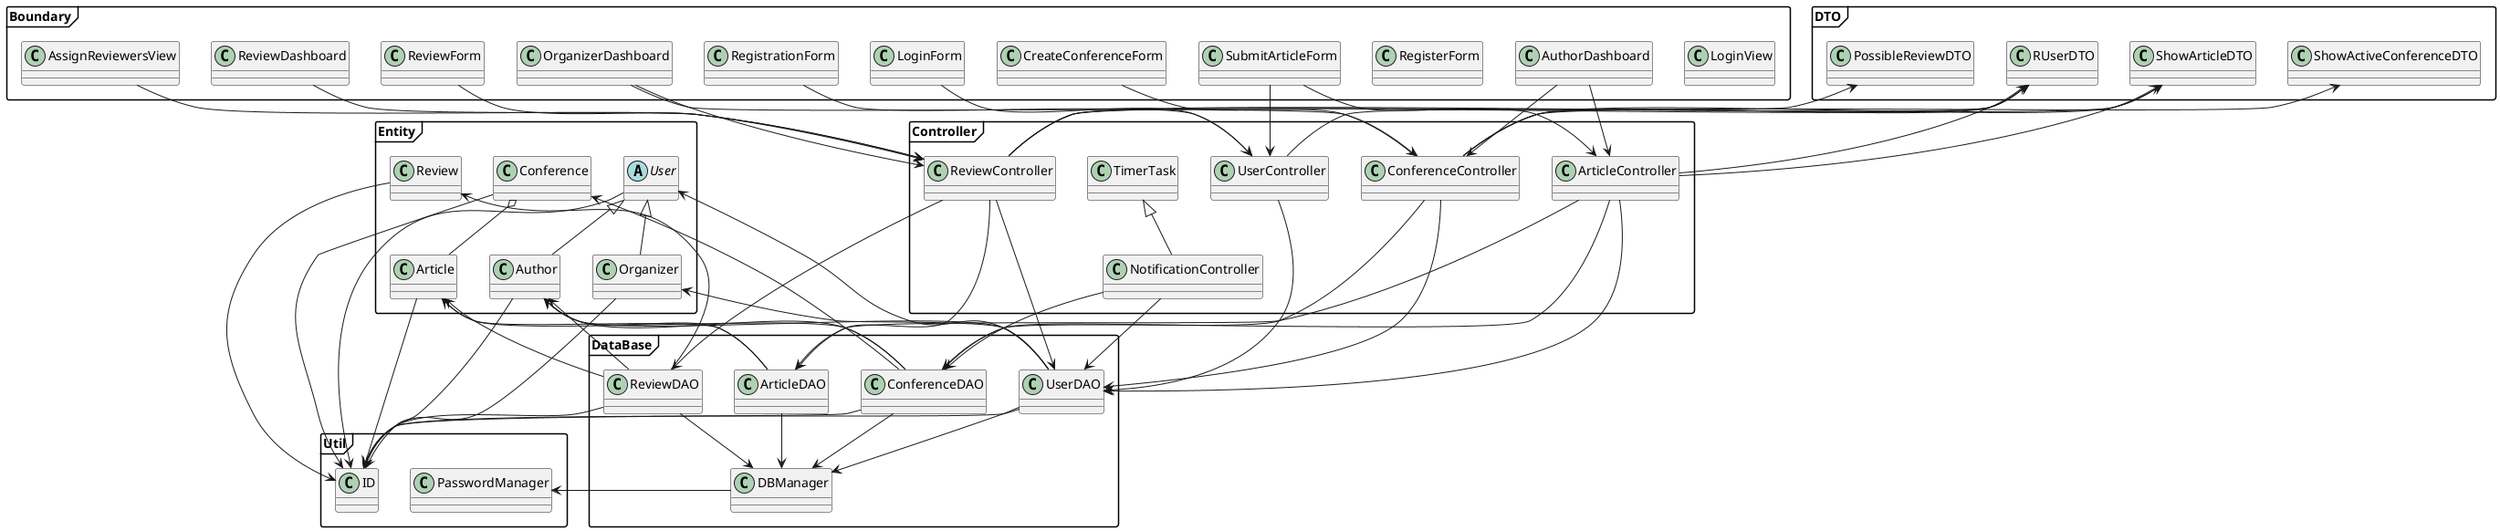 @startuml
skinparam packageStyle frame
top to bottom direction

package Util {
    class ID { }
    class PasswordManager { }
}

package DataBase {
  class UserDAO {
    /'
     ' + getUserRoleByID(userId: String): String		
     ' + getUserByID(userId: String): User
     ' + isUserPresentByID(userId: String): boolean
     ' + isUserPresentByEmail(email: String): boolean
     ' + getUserIdByEmail(email: String): int
     ' + getAllAuthors(): List<User>
     ' + saveUser(user: User): void
     '/
  }
  
  class ConferenceDAO {
    /'
     ' + getConferenceByID(id: ID): Conference
     ' + isConferencePresentByID(id: ID): boolean
     ' + getAllConferences(): ArrayList<Conference>
     ' + getActiveConferences(): ArrayList<Conference>
     ' + saveConference(conf: Conference): void
     ' + getArticlesByConference(conf_id: ID): ArrayList<Article>
     '/
  }
  
  class ArticleDAO {
    /'
     ' + saveArticle(art: Article): void
     ' + getArticlesByAuthor(id_aut: ID): ArrayList<Article>
     ' + getArticleByID(id: ID): Article
     ' + isArticlePresentByID(id: ID): boolean
     ' + updateTitle(artid: ID, newTitle: String): void
     ' + updateAbstract(artid: ID, newAbstract: String): void
     '/
  }
  
  class ReviewDAO {
    /'
     ' + hasConflictOfInterest(idArt: ID, idUser: ID): boolean
     ' + assignReviewer(idArt: ID, idUser: ID): void
     ' + getReviewersForArticle(idArt: ID): ArrayList<String>
     ' + updateArticleStatus(id: ID, status: String): void
     '/
  }

  class DBManager {
'    + getConnectio(): ODBConnection
  }

  UserDAO --> DBManager
  ConferenceDAO --> DBManager
  ArticleDAO --> DBManager
  ReviewDAO --> DBManager
}

package Entity {

  abstract class User {
    /'
     ' - id: int
     ' - name: String
     ' - lastName: String
     ' - email: String
     ' - Affiliazione: String
     ' # User(aff: String, email: String, lastName: String, name: String, password: String, id: ID);
     ' # User(aff: String, email: String, lastName: String, name: String, password: String);
     ' # User(u: User)
     ' + getId(): ID
     ' + getName(): String
     ' + getLastName(): String
     ' + getAffiliazione(): String
     ' + getEmail(): String
     ' + getPassword(): String
     ' + {abstract} getRole(): String 
     ' + setAffiliazione(aff: String): void
     ' + setEmail(email: String): void
     '/
  }

  class Author {
    /'
     ' - final role: String
     ' + Author(aff: String, email: String, lastName: String, name: String, password: String, id: String)
     ' + Author(a: Author)		
     ' + getRole(): String
     '/
  }

  class Organizer {
    /'
     ' - final role: String
     ' + Organizer(aff: String, email: String, lastName: String, name: String, password: String, id: String)
     ' + Organizer(o: Organizer)
     ' + getRole(): String
     '/
  }

  class Article {
    /'
     ' - title: String
     ' - abstr: String
     ' - authors: ArrayList<Author>
     ' + Articolo(id: ID, abstr: String, autori: ArrayList<Author>, titolo: String)
     ' + Articolo(a: Articolo)
     ' + getAuthors(): ArrayList<Author>
     ' + getAbstract: String
     ' + getTitle: String
     ' + getId: ID
     '/
  }
  
  class Conference {
    /'
     ' - title: String
     ' - description: String
     ' - deadline: Date
     ' - articles: ArrayList<Article>
     ' + Conference(deadline: Date, title: String, description: String, id: ID, organizer: ID);
     ' + Conference(conf: Conference)
     ' + getTitle(): String
     ' + getDescription(): String
     ' + getDeadline(): Date
     ' + getArticles(): ArrayList<Article>
     ' + getId: ID
     ' + getOrganizer: String
     ' + nearDeadline: boolean
     '/
   }

   class Review {

   }	

  User <|-- Author
  User <|-- Organizer
  Conference o-- Article
}

package Controller {

  class UserController {
    /'
     ' - user_dao: UserDAO
     ' + UserController();
     ' + registerUser(String affiliazione, String email, String lastname, String name, String password, String ruole): RUserDTO
     ' + login(email: String, password: String): RUserDTO
     ' + getRAuthorBYEmail (Email: String): RUserDTO
     ' + getCooAythors(email: String): ArrayList<RUSerDTO>
     '/
  }

  class ConferenceController {
    /'
     ' - user_dao: UserDAO
     ' - conf_dao: ConferenceDAO
     ' + ConferenceController(),
     ' + createConference(LocalDate scadenza, String title, String descr, ID id, RUserDTO org): boolean
     ' + getActiveConferences(): ArrayList<ShowActiveConferenceDTO>
     ' + getArticlesByConference(ID: ID_conference): ArrayList<ShowArticleDTO>
     '/
  }
  
  class ArticleController {
    /'
     ' - art_dao: ArticleDAO
     ' - user_dao: UserDAO
     ' - conf_dao: ConferenceDAO
     ' + ArticleController (),
     ' + submitArticle(String article_titolo, String article_abstrct,  ArrayList<RUserDTO> article_autori, ID id_conf): boolean
     ' + getArticleByAuthor(ID authorID): ArrayList<ShowArticleDTO>
     '/
  }

  class ReviewController {
    /'
     ' - reviewer_dao: ReviewDAO
     ' - user_dao: UserDAO
     ' - article_dao: ArticleDAO
     ' + ReviewController();
     ' + assignReviewer(ID articleID, ArrayList<PossibleReviewDTO> list_reviewer_selected): boolean
     ' + getListReviewer(ID articleID): ArrayList<PossibleReviewDTO>
     ' + updateArticleStatus (ID id_article, String status): boolean
     '/
  }

  class NotificationController {
    /'
     ' - conf_dao: ConferenceDAO
     ' - user_dao: UserDAO
     ' + NotificationController(),
     ' + sendNotificationDeadline(): void
     ' + creatMessage(String aut_name, String aut_lastname, ArrayList<String> conf_title): String
     ' + sendEmail (String email_d, String msg, String subject): void
     ' + run(): void
     '/
  }

TimerTask <|-- NotificationController

}

package Boundary {
  class LoginView {
    /'
     ' + showLoginForm()
     ' + showRegistretionForm()
     ' + handleLogin()
     ' + handleRegistration()
     '/
  }
  class LoginForm{
    /'
     ' +displayForm()
     ' +submitLogin()
     '/
  }
  class RegisterForm{
    /'
     ' +displayForm()
     ' +submitRegistration()
     '/
  }
  
  class AuthorDashboard {
    /'
     ' + showActiveConferences()
     ' + showSubmittedArticles()
     '/
  }
  
  class SubmitArticleForm {
    /'
     ' + displayForm()
     ' + submitArticle()
     '/
  }
  
  class OrganizerDashboard {
    /'
     ' + showConferenceList()
     ' + viewStats()
     '/
  }
  
  class CreateConferenceForm {
    /'
     ' + displayForm()
     ' + createConference()
     '/
  }
  
  class AssignReviewersView {
    /'
     ' + showPendingArticles()
     ' + assignReviewers()
     '/
  }
  class ReviewForm {
  }
  class ReviewDashboard {
  }
  class RegistrationForm {
  }
  
}

package DTO{

    class PossibleReviewDTO {
        /'
	 ' - id: ID 
         ' - name: String
         ' - lastname: String
         ' - affiliazione: String
         ' + PossibleReviewDTO(id: ID, name: String, lastname: String, affiliazione: String),
         ' + PossibleReviewDTO(autore: Author),
         ' + getId(): ID
         ' + getName(): String
         ' + getLastname(): String
         ' + getAffiliation(): String
	 '/
    }

    class RUserDTO {
        /'
	 ' - name: String
         ' - lastname: String
         ' - email: String
         ' - affiliazione: String
         ' - ruolo: String
         ' - id: ID
         ' + RUserDTO(name: String, lastname: String, email: String, affiliazione: String, ruolo: String, id: ID),
         ' + RUserDTO(user User),
         ' + RUserDTO(Ruser RUserDTO),
         ' + getName(): String
         ' + getLastname(): String
         ' + getEmail(): String
         ' + getAffiliation(): String
         ' + getRole(): String
         ' + getId(): ID
	 '/
    }

    class ShowActiveConferenceDTO {
        /'
	 ' - id: ID 
         ' - titolo: String
         ' - scadenza: Date
         ' - descrizione: String
         ' + ShowActiveConferenceDTO(id: ID ,titolo: String ,scadenza: Date, decrizione: String),
         ' + ShowActiveConferenceDTO(active_conference: ShowActiveConferenceDTO),
         ' + ShowActiveConferenceDTO(conference: Conference),
         ' + getId(): ID
         ' + getTitle(): String
         ' + getDeadline(): Date
	 '/
'        + getDescription(): String
    }

    class ShowArticleDTO {
        /'
	 ' - id: ID 
         ' - titolo: String
         ' - abstr: String
         ' - autori: ArrayList<RUserDTO>
         ' + ShowArticleDTO(id: ID,titolo: String, abstr: String, autori: ArrayList<RUserDTO>),
         ' + ShowArticleDTO(article: Article),
         ' + ShowArticleDTO(article_dto: ShowArticleDTO),
         ' + getId(): ID
         ' + getTitle(): String
         ' + getAbstr(): String
	 '/
'        + getAuthors(): ArrayList<RUserDTO>
	}

}

Article -> ID
Review -> ID
Conference -> ID
User -> ID
Organizer -> ID
Author -> ID
DBManager -> PasswordManager
ArticleDAO -u-> Article
ArticleDAO -u-> Author
UserDAO -u-> Author
UserDAO -u-> Organizer
UserDAO -u-> User
UserDAO --> ID
ReviewDAO --> ID
ReviewDAO -u-> Review
ReviewDAO -u-> Article
ReviewDAO -u-> Author
ConferenceDAO -u-> Article
ConferenceDAO -u-> Author
ConferenceDAO -u-> Conference
ConferenceDAO --> ID
ReviewController -d-> ArticleDAO
ReviewController -d-> ReviewDAO
ReviewController -d-> UserDAO
ReviewController -u-> RUserDTO
ReviewController -u-> PossibleReviewDTO
ReviewController -u-> ShowArticleDTO
ConferenceController -d-> ConferenceDAO
ConferenceController -d-> UserDAO
ConferenceController -u-> RUserDTO
ConferenceController -u-> ShowArticleDTO
ConferenceController -u-> ShowActiveConferenceDTO
ArticleController -d-> ArticleDAO
ArticleController -d-> ConferenceDAO
ArticleController -d-> UserDAO
ArticleController -u-> RUserDTO
ArticleController -u-> ShowArticleDTO
NotificationController -d-> ConferenceDAO
NotificationController -d-> UserDAO
UserController -d-> UserDAO
UserController -u-> RUserDTO
ReviewForm -d-> ReviewController
OrganizerDashboard -d-> ConferenceController
OrganizerDashboard -d-> ReviewController
AuthorDashboard -d->ArticleController
AuthorDashboard -d-> ConferenceController
RegistrationForm -d-> UserController
ReviewDashboard -d-> ReviewController
SubmitArticleForm -d-> ArticleController
SubmitArticleForm -d-> UserController
AssignReviewersView -d-> ReviewController
LoginForm -d-> UserController
CreateConferenceForm -d-> ConferenceController
@enduml
